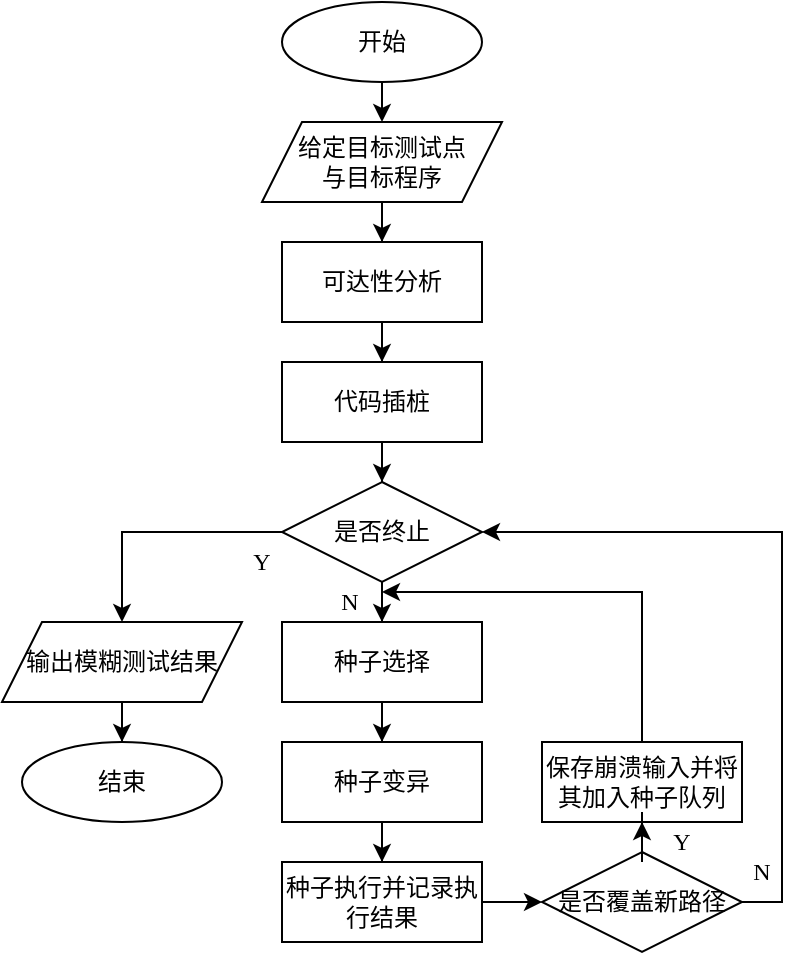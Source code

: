 <mxfile version="24.4.10" type="github">
  <diagram name="第 1 页" id="8u_tG9VJtTxgTjOydQO5">
    <mxGraphModel dx="1136" dy="602" grid="1" gridSize="10" guides="1" tooltips="1" connect="1" arrows="1" fold="1" page="1" pageScale="1" pageWidth="827" pageHeight="1169" math="0" shadow="0">
      <root>
        <mxCell id="0" />
        <mxCell id="1" parent="0" />
        <mxCell id="Z7iZ7ZdkSv8AXxoUsAQW-17" value="" style="edgeStyle=orthogonalEdgeStyle;rounded=0;orthogonalLoop=1;jettySize=auto;html=1;fontFamily=宋体;fillColor=none;" parent="1" source="Z7iZ7ZdkSv8AXxoUsAQW-4" edge="1">
          <mxGeometry relative="1" as="geometry">
            <mxPoint x="440" y="100" as="targetPoint" />
          </mxGeometry>
        </mxCell>
        <mxCell id="Z7iZ7ZdkSv8AXxoUsAQW-4" value="&lt;font&gt;开始&lt;/font&gt;" style="strokeWidth=1;html=1;shape=mxgraph.flowchart.start_1;whiteSpace=wrap;fontFamily=宋体;fillColor=none;" parent="1" vertex="1">
          <mxGeometry x="390" y="40" width="100" height="40" as="geometry" />
        </mxCell>
        <mxCell id="Z7iZ7ZdkSv8AXxoUsAQW-19" value="" style="edgeStyle=orthogonalEdgeStyle;rounded=0;orthogonalLoop=1;jettySize=auto;html=1;entryX=0.5;entryY=0;entryDx=0;entryDy=0;fontFamily=宋体;fillColor=none;" parent="1" source="Z7iZ7ZdkSv8AXxoUsAQW-5" target="Z7iZ7ZdkSv8AXxoUsAQW-6" edge="1">
          <mxGeometry relative="1" as="geometry" />
        </mxCell>
        <mxCell id="Z7iZ7ZdkSv8AXxoUsAQW-5" value="&lt;font&gt;给定目标测试点&lt;/font&gt;&lt;div&gt;&lt;font&gt;与目标程序&lt;/font&gt;&lt;/div&gt;" style="shape=parallelogram;perimeter=parallelogramPerimeter;whiteSpace=wrap;html=1;fixedSize=1;fontFamily=宋体;fillColor=none;" parent="1" vertex="1">
          <mxGeometry x="380" y="100" width="120" height="40" as="geometry" />
        </mxCell>
        <mxCell id="Z7iZ7ZdkSv8AXxoUsAQW-21" value="" style="edgeStyle=orthogonalEdgeStyle;rounded=0;orthogonalLoop=1;jettySize=auto;html=1;fontFamily=宋体;fillColor=none;" parent="1" source="Z7iZ7ZdkSv8AXxoUsAQW-6" target="Z7iZ7ZdkSv8AXxoUsAQW-7" edge="1">
          <mxGeometry relative="1" as="geometry" />
        </mxCell>
        <mxCell id="Z7iZ7ZdkSv8AXxoUsAQW-6" value="可达性分析" style="rounded=0;whiteSpace=wrap;html=1;fontFamily=宋体;fillColor=none;" parent="1" vertex="1">
          <mxGeometry x="390" y="160" width="100" height="40" as="geometry" />
        </mxCell>
        <mxCell id="Z7iZ7ZdkSv8AXxoUsAQW-24" value="" style="edgeStyle=orthogonalEdgeStyle;rounded=0;orthogonalLoop=1;jettySize=auto;html=1;fontFamily=宋体;fillColor=none;" parent="1" source="Z7iZ7ZdkSv8AXxoUsAQW-7" target="Z7iZ7ZdkSv8AXxoUsAQW-9" edge="1">
          <mxGeometry relative="1" as="geometry" />
        </mxCell>
        <mxCell id="Z7iZ7ZdkSv8AXxoUsAQW-7" value="代码插桩" style="rounded=0;whiteSpace=wrap;html=1;fontFamily=宋体;fillColor=none;" parent="1" vertex="1">
          <mxGeometry x="390" y="220" width="100" height="40" as="geometry" />
        </mxCell>
        <mxCell id="Z7iZ7ZdkSv8AXxoUsAQW-25" value="" style="edgeStyle=orthogonalEdgeStyle;rounded=0;orthogonalLoop=1;jettySize=auto;html=1;fontFamily=宋体;fillColor=none;" parent="1" source="Z7iZ7ZdkSv8AXxoUsAQW-9" target="Z7iZ7ZdkSv8AXxoUsAQW-10" edge="1">
          <mxGeometry relative="1" as="geometry" />
        </mxCell>
        <mxCell id="Z7iZ7ZdkSv8AXxoUsAQW-32" style="edgeStyle=orthogonalEdgeStyle;rounded=0;orthogonalLoop=1;jettySize=auto;html=1;entryX=0.5;entryY=0;entryDx=0;entryDy=0;fontFamily=宋体;fillColor=none;" parent="1" source="Z7iZ7ZdkSv8AXxoUsAQW-9" target="Z7iZ7ZdkSv8AXxoUsAQW-40" edge="1">
          <mxGeometry relative="1" as="geometry">
            <mxPoint x="300" y="410.0" as="targetPoint" />
          </mxGeometry>
        </mxCell>
        <mxCell id="Z7iZ7ZdkSv8AXxoUsAQW-9" value="是否终止" style="rhombus;whiteSpace=wrap;html=1;fontFamily=宋体;fillColor=none;" parent="1" vertex="1">
          <mxGeometry x="390" y="280" width="100" height="50" as="geometry" />
        </mxCell>
        <mxCell id="Z7iZ7ZdkSv8AXxoUsAQW-26" value="" style="edgeStyle=orthogonalEdgeStyle;rounded=0;orthogonalLoop=1;jettySize=auto;html=1;entryX=0.5;entryY=0;entryDx=0;entryDy=0;fontFamily=宋体;fillColor=none;" parent="1" source="Z7iZ7ZdkSv8AXxoUsAQW-10" target="Z7iZ7ZdkSv8AXxoUsAQW-11" edge="1">
          <mxGeometry relative="1" as="geometry" />
        </mxCell>
        <mxCell id="Z7iZ7ZdkSv8AXxoUsAQW-10" value="种子选择" style="rounded=0;whiteSpace=wrap;html=1;fontFamily=宋体;fillColor=none;" parent="1" vertex="1">
          <mxGeometry x="390" y="350" width="100" height="40" as="geometry" />
        </mxCell>
        <mxCell id="Z7iZ7ZdkSv8AXxoUsAQW-27" value="" style="edgeStyle=orthogonalEdgeStyle;rounded=0;orthogonalLoop=1;jettySize=auto;html=1;fontFamily=宋体;fillColor=none;" parent="1" source="Z7iZ7ZdkSv8AXxoUsAQW-11" target="Z7iZ7ZdkSv8AXxoUsAQW-12" edge="1">
          <mxGeometry relative="1" as="geometry" />
        </mxCell>
        <mxCell id="Z7iZ7ZdkSv8AXxoUsAQW-11" value="种子变异" style="rounded=0;whiteSpace=wrap;html=1;fontFamily=宋体;fillColor=none;" parent="1" vertex="1">
          <mxGeometry x="390" y="410" width="100" height="40" as="geometry" />
        </mxCell>
        <mxCell id="Z7iZ7ZdkSv8AXxoUsAQW-28" value="" style="edgeStyle=orthogonalEdgeStyle;rounded=0;orthogonalLoop=1;jettySize=auto;html=1;fontFamily=宋体;fillColor=none;" parent="1" source="Z7iZ7ZdkSv8AXxoUsAQW-12" target="Z7iZ7ZdkSv8AXxoUsAQW-14" edge="1">
          <mxGeometry relative="1" as="geometry" />
        </mxCell>
        <mxCell id="Z7iZ7ZdkSv8AXxoUsAQW-12" value="种子执行并记录执行结果" style="rounded=0;whiteSpace=wrap;html=1;fontFamily=宋体;fillColor=none;" parent="1" vertex="1">
          <mxGeometry x="390" y="470" width="100" height="40" as="geometry" />
        </mxCell>
        <mxCell id="Z7iZ7ZdkSv8AXxoUsAQW-29" value="" style="edgeStyle=orthogonalEdgeStyle;rounded=0;orthogonalLoop=1;jettySize=auto;html=1;fontFamily=宋体;fillColor=none;" parent="1" source="Z7iZ7ZdkSv8AXxoUsAQW-14" target="Z7iZ7ZdkSv8AXxoUsAQW-15" edge="1">
          <mxGeometry relative="1" as="geometry" />
        </mxCell>
        <mxCell id="Z7iZ7ZdkSv8AXxoUsAQW-30" style="edgeStyle=orthogonalEdgeStyle;rounded=0;orthogonalLoop=1;jettySize=auto;html=1;entryX=1;entryY=0.5;entryDx=0;entryDy=0;fontFamily=宋体;fillColor=none;" parent="1" source="Z7iZ7ZdkSv8AXxoUsAQW-14" target="Z7iZ7ZdkSv8AXxoUsAQW-9" edge="1">
          <mxGeometry relative="1" as="geometry">
            <Array as="points">
              <mxPoint x="640" y="490" />
              <mxPoint x="640" y="305" />
            </Array>
          </mxGeometry>
        </mxCell>
        <mxCell id="Z7iZ7ZdkSv8AXxoUsAQW-14" value="是否覆盖新路径" style="rhombus;whiteSpace=wrap;html=1;fontFamily=宋体;fillColor=none;" parent="1" vertex="1">
          <mxGeometry x="520" y="465" width="100" height="50" as="geometry" />
        </mxCell>
        <mxCell id="_NSJLtg37-1zzpZOIgHz-1" style="edgeStyle=orthogonalEdgeStyle;rounded=0;orthogonalLoop=1;jettySize=auto;html=1;fillColor=none;" edge="1" parent="1" source="Z7iZ7ZdkSv8AXxoUsAQW-15">
          <mxGeometry relative="1" as="geometry">
            <mxPoint x="440" y="335" as="targetPoint" />
            <Array as="points">
              <mxPoint x="570" y="335" />
            </Array>
          </mxGeometry>
        </mxCell>
        <mxCell id="Z7iZ7ZdkSv8AXxoUsAQW-15" value="保存崩溃输入并将其加入种子队列" style="rounded=0;whiteSpace=wrap;html=1;fontFamily=宋体;fillColor=none;" parent="1" vertex="1">
          <mxGeometry x="520" y="410" width="100" height="40" as="geometry" />
        </mxCell>
        <mxCell id="Z7iZ7ZdkSv8AXxoUsAQW-34" value="" style="edgeStyle=orthogonalEdgeStyle;rounded=0;orthogonalLoop=1;jettySize=auto;html=1;exitX=0.5;exitY=1;exitDx=0;exitDy=0;fontFamily=宋体;fillColor=none;" parent="1" source="Z7iZ7ZdkSv8AXxoUsAQW-40" target="Z7iZ7ZdkSv8AXxoUsAQW-33" edge="1">
          <mxGeometry relative="1" as="geometry">
            <mxPoint x="300.034" y="460.0" as="sourcePoint" />
          </mxGeometry>
        </mxCell>
        <mxCell id="Z7iZ7ZdkSv8AXxoUsAQW-33" value="&lt;font&gt;结束&lt;/font&gt;" style="strokeWidth=1;html=1;shape=mxgraph.flowchart.start_1;whiteSpace=wrap;fontFamily=宋体;fillColor=none;" parent="1" vertex="1">
          <mxGeometry x="260" y="410" width="100" height="40" as="geometry" />
        </mxCell>
        <mxCell id="Z7iZ7ZdkSv8AXxoUsAQW-36" value="N" style="text;html=1;align=center;verticalAlign=middle;whiteSpace=wrap;rounded=0;fontFamily=宋体;fillColor=none;" parent="1" vertex="1">
          <mxGeometry x="414" y="330" width="20" height="20" as="geometry" />
        </mxCell>
        <mxCell id="Z7iZ7ZdkSv8AXxoUsAQW-37" value="N" style="text;html=1;align=center;verticalAlign=middle;whiteSpace=wrap;rounded=0;fontFamily=宋体;fillColor=none;" parent="1" vertex="1">
          <mxGeometry x="620" y="465" width="20" height="20" as="geometry" />
        </mxCell>
        <mxCell id="Z7iZ7ZdkSv8AXxoUsAQW-38" value="Y" style="text;html=1;align=center;verticalAlign=middle;whiteSpace=wrap;rounded=0;fontFamily=宋体;fillColor=none;" parent="1" vertex="1">
          <mxGeometry x="370" y="310" width="20" height="20" as="geometry" />
        </mxCell>
        <mxCell id="Z7iZ7ZdkSv8AXxoUsAQW-39" value="Y" style="text;html=1;align=center;verticalAlign=middle;whiteSpace=wrap;rounded=0;fontFamily=宋体;fillColor=none;" parent="1" vertex="1">
          <mxGeometry x="580" y="450" width="20" height="20" as="geometry" />
        </mxCell>
        <mxCell id="Z7iZ7ZdkSv8AXxoUsAQW-40" value="输出模糊测试结果" style="shape=parallelogram;perimeter=parallelogramPerimeter;whiteSpace=wrap;html=1;fixedSize=1;fontFamily=宋体;fillColor=none;" parent="1" vertex="1">
          <mxGeometry x="250" y="350" width="120" height="40" as="geometry" />
        </mxCell>
      </root>
    </mxGraphModel>
  </diagram>
</mxfile>
